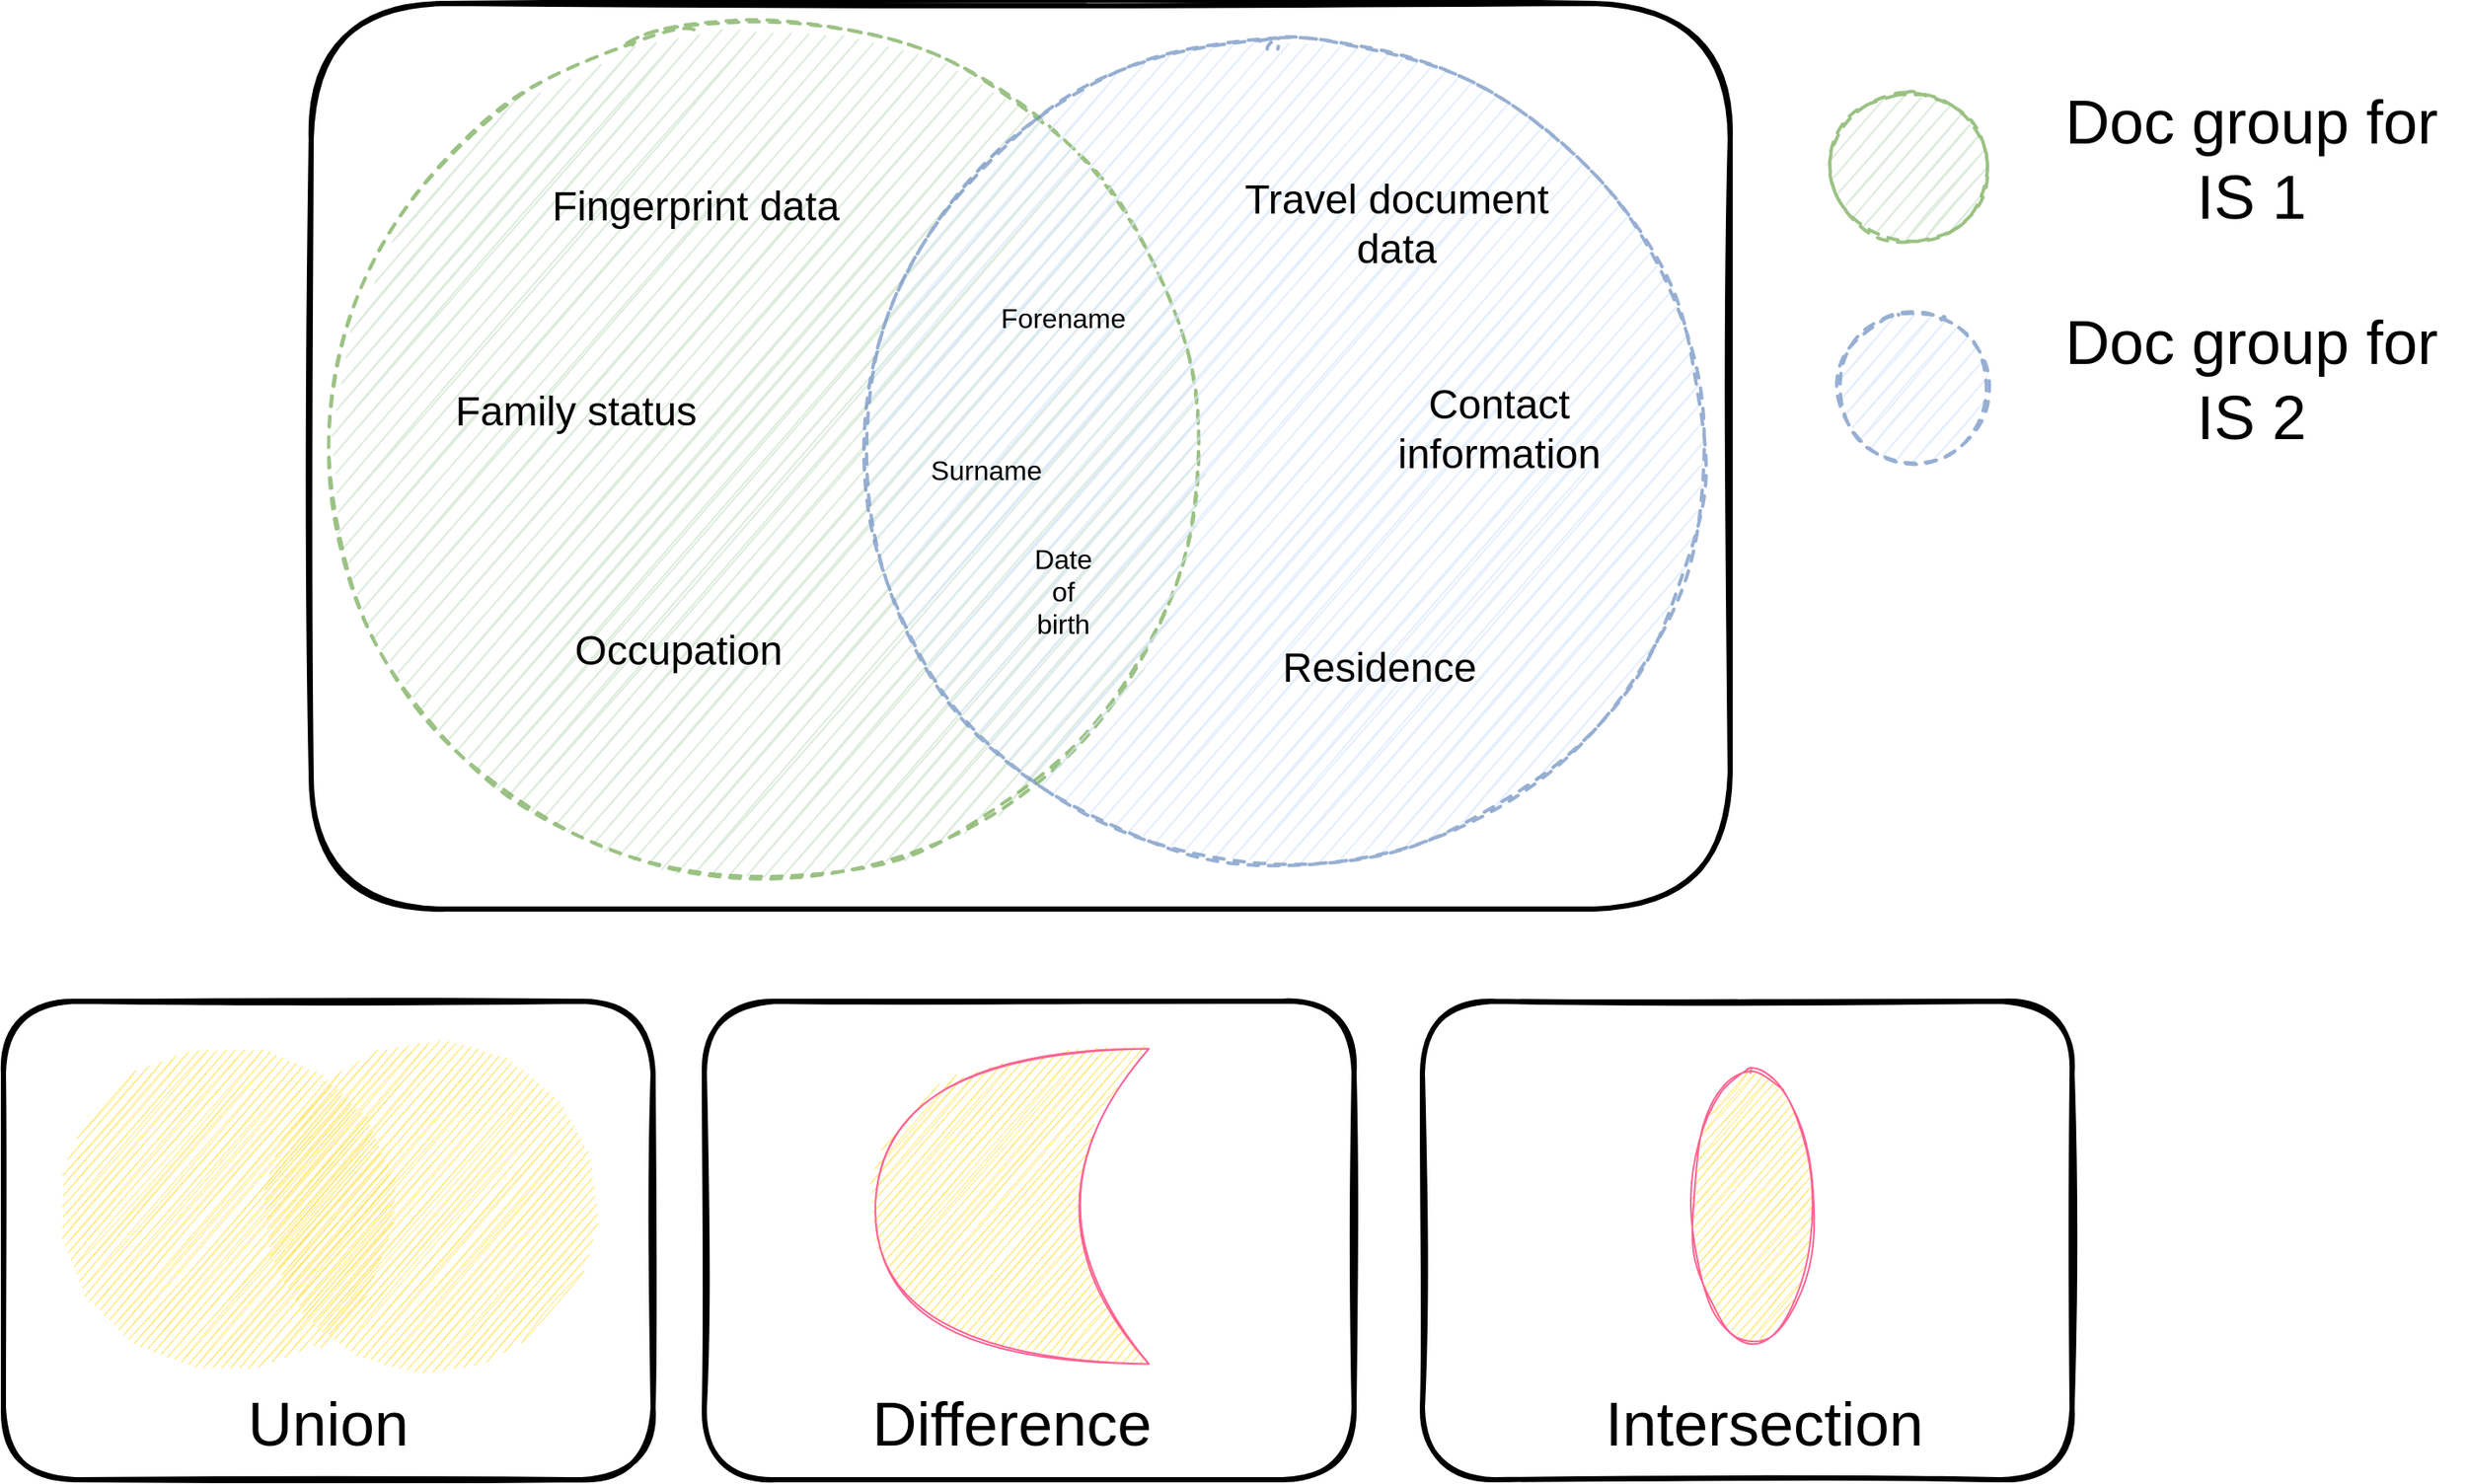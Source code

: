 <mxfile version="14.1.8" type="device"><diagram id="3228e29e-7158-1315-38df-8450db1d8a1d" name="Page-1"><mxGraphModel dx="1864" dy="1316" grid="1" gridSize="10" guides="1" tooltips="1" connect="1" arrows="1" fold="1" page="0" pageScale="1" pageWidth="1169" pageHeight="827" math="0" shadow="0"><root><mxCell id="0"/><mxCell id="1" parent="0"/><mxCell id="pJNdOVW56CGBnsEbcG_9-21560" value="" style="rounded=1;whiteSpace=wrap;html=1;fontFamily=Helvetica;shadow=0;sketch=1;fillColor=none;strokeWidth=3;fontStyle=0" parent="1" vertex="1"><mxGeometry x="940" y="613" width="380" height="280" as="geometry"/></mxCell><mxCell id="pJNdOVW56CGBnsEbcG_9-21559" value="" style="rounded=1;whiteSpace=wrap;html=1;fontFamily=Helvetica;shadow=0;sketch=1;fillColor=none;strokeWidth=3;fontStyle=0" parent="1" vertex="1"><mxGeometry x="520" y="613" width="380" height="280" as="geometry"/></mxCell><mxCell id="pJNdOVW56CGBnsEbcG_9-21558" value="" style="rounded=1;whiteSpace=wrap;html=1;fontFamily=Helvetica;shadow=0;sketch=1;fillColor=none;strokeWidth=3;fontStyle=0" parent="1" vertex="1"><mxGeometry x="110" y="613" width="380" height="280" as="geometry"/></mxCell><mxCell id="pJNdOVW56CGBnsEbcG_9-21551" value="" style="ellipse;html=1;fillColor=#FFE45E;strokeColor=none;fontFamily=Helvetica;shadow=0;sketch=1;strokeWidth=1;fillStyle=hachure;fontStyle=0" parent="1" vertex="1"><mxGeometry x="140" y="633" width="200" height="200" as="geometry"/></mxCell><mxCell id="pJNdOVW56CGBnsEbcG_9-21553" value="" style="ellipse;html=1;fillColor=#FFE45E;strokeColor=none;fontFamily=Helvetica;shadow=0;sketch=1;strokeWidth=1;fillStyle=hachure;fontStyle=0" parent="1" vertex="1"><mxGeometry x="260" y="633" width="200" height="200" as="geometry"/></mxCell><mxCell id="pJNdOVW56CGBnsEbcG_9-21556" value="" style="ellipse;whiteSpace=wrap;html=1;strokeColor=#FF6392;fillColor=#FFE45E;fontFamily=Helvetica;shadow=0;sketch=1;strokeWidth=1;fillStyle=hachure;fontStyle=0" parent="1" vertex="1"><mxGeometry x="1097" y="653" width="72.25" height="160" as="geometry"/></mxCell><mxCell id="pJNdOVW56CGBnsEbcG_9-21561" value="Union" style="text;html=1;strokeColor=none;fillColor=none;align=center;verticalAlign=middle;whiteSpace=wrap;rounded=0;horizontal=1;fontSize=36;fontFamily=Helvetica;shadow=0;sketch=1;fontStyle=0" parent="1" vertex="1"><mxGeometry x="280" y="850" width="40" height="20" as="geometry"/></mxCell><mxCell id="pJNdOVW56CGBnsEbcG_9-21562" value="Difference" style="text;html=1;strokeColor=none;fillColor=none;align=center;verticalAlign=middle;whiteSpace=wrap;rounded=0;horizontal=1;fontSize=36;fontFamily=Helvetica;shadow=0;sketch=1;fontStyle=0" parent="1" vertex="1"><mxGeometry x="680" y="850" width="40" height="20" as="geometry"/></mxCell><mxCell id="pJNdOVW56CGBnsEbcG_9-21563" value="Intersection" style="text;html=1;strokeColor=none;fillColor=none;align=center;verticalAlign=middle;whiteSpace=wrap;rounded=0;horizontal=1;fontSize=36;fontFamily=Helvetica;shadow=0;sketch=1;fontStyle=0" parent="1" vertex="1"><mxGeometry x="1119.5" y="850" width="40" height="20" as="geometry"/></mxCell><mxCell id="pJNdOVW56CGBnsEbcG_9-21564" value="" style="shape=xor;whiteSpace=wrap;html=1;strokeColor=#FF6392;fontSize=12;direction=west;fillColor=#FFE45E;shadow=0;sketch=1;fontFamily=Helvetica;strokeWidth=1;fillStyle=hachure;fontStyle=0" parent="1" vertex="1"><mxGeometry x="620" y="640.75" width="160" height="184.5" as="geometry"/></mxCell><mxCell id="pJNdOVW56CGBnsEbcG_9-21557" value="" style="rounded=1;fontFamily=Helvetica;labelBackgroundColor=none;labelBorderColor=none;fontStyle=0;verticalAlign=middle;align=center;whiteSpace=wrap;html=1;glass=0;comic=0;shadow=0;gradientDirection=north;perimeterSpacing=0;sketch=1;fillColor=none;strokeWidth=3;" parent="1" vertex="1"><mxGeometry x="290" y="29" width="830" height="530" as="geometry"/></mxCell><mxCell id="21532" value="" style="ellipse;fontFamily=Helvetica;fillColor=#d5e8d4;strokeColor=#82b366;labelBackgroundColor=none;labelBorderColor=none;fontStyle=0;verticalAlign=middle;align=center;whiteSpace=wrap;html=1;shadow=0;opacity=80;dashed=1;sketch=1;strokeWidth=2;fillStyle=hachure;" parent="1" vertex="1"><mxGeometry x="300" y="50" width="510" height="480" as="geometry"/></mxCell><mxCell id="21534" value="Fingerprint data" style="text;fontSize=24;align=center;verticalAlign=middle;fontFamily=Helvetica;labelBackgroundColor=none;labelBorderColor=none;fontStyle=0;whiteSpace=wrap;html=1;shadow=0;sketch=1;" parent="1" vertex="1"><mxGeometry x="419.5" y="113" width="190" height="70" as="geometry"/></mxCell><mxCell id="pJNdOVW56CGBnsEbcG_9-21540" value="Family status" style="text;fontSize=24;align=center;verticalAlign=middle;fontFamily=Helvetica;labelBackgroundColor=none;labelBorderColor=none;fontStyle=0;whiteSpace=wrap;html=1;shadow=0;sketch=1;" parent="1" vertex="1"><mxGeometry x="350" y="233" width="190" height="70" as="geometry"/></mxCell><mxCell id="pJNdOVW56CGBnsEbcG_9-21547" value="Occupation" style="text;fontSize=24;align=center;verticalAlign=middle;fontFamily=Helvetica;labelBackgroundColor=none;labelBorderColor=none;fontStyle=0;whiteSpace=wrap;html=1;shadow=0;sketch=1;" parent="1" vertex="1"><mxGeometry x="410" y="373" width="190" height="70" as="geometry"/></mxCell><mxCell id="pJNdOVW56CGBnsEbcG_9-21552" value="" style="ellipse;fontFamily=Helvetica;labelBackgroundColor=none;labelBorderColor=none;fontStyle=0;verticalAlign=middle;align=center;whiteSpace=wrap;html=1;fillColor=#dae8fc;strokeColor=#6c8ebf;shadow=0;opacity=70;dashed=1;sketch=1;strokeWidth=2;fillStyle=hachure;" parent="1" vertex="1"><mxGeometry x="609.5" y="41.5" width="500" height="500" as="geometry"/></mxCell><mxCell id="21535" value="Travel document data" style="text;fontSize=24;align=center;verticalAlign=middle;fontFamily=Helvetica;labelBackgroundColor=none;labelBorderColor=none;fontStyle=0;whiteSpace=wrap;html=1;shadow=0;sketch=1;" parent="1" vertex="1"><mxGeometry x="830" y="123" width="190" height="70" as="geometry"/></mxCell><mxCell id="21537" value="Forename" style="text;align=center;fontSize=16;fontFamily=Helvetica;labelBackgroundColor=none;labelBorderColor=none;fontStyle=0;verticalAlign=middle;whiteSpace=wrap;html=1;shadow=0;sketch=1;" parent="1" vertex="1"><mxGeometry x="710" y="193" width="40" height="40" as="geometry"/></mxCell><mxCell id="21540" value="Surname" style="text;align=center;fontSize=16;fontFamily=Helvetica;labelBackgroundColor=none;labelBorderColor=none;fontStyle=0;verticalAlign=middle;whiteSpace=wrap;html=1;shadow=0;sketch=1;" parent="1" vertex="1"><mxGeometry x="665" y="281.5" width="40" height="40" as="geometry"/></mxCell><mxCell id="pJNdOVW56CGBnsEbcG_9-21543" value="Date of birth" style="text;align=center;fontSize=16;fontFamily=Helvetica;labelBackgroundColor=none;labelBorderColor=none;fontStyle=0;verticalAlign=middle;whiteSpace=wrap;html=1;shadow=0;sketch=1;" parent="1" vertex="1"><mxGeometry x="710" y="353" width="40" height="40" as="geometry"/></mxCell><mxCell id="pJNdOVW56CGBnsEbcG_9-21545" value="Residence" style="text;fontSize=24;align=center;verticalAlign=middle;fontFamily=Helvetica;labelBackgroundColor=none;labelBorderColor=none;fontStyle=0;whiteSpace=wrap;html=1;shadow=0;sketch=1;" parent="1" vertex="1"><mxGeometry x="820" y="383" width="190" height="70" as="geometry"/></mxCell><mxCell id="pJNdOVW56CGBnsEbcG_9-21548" value="Contact information" style="text;fontSize=24;align=center;verticalAlign=middle;fontFamily=Helvetica;labelBackgroundColor=none;labelBorderColor=none;fontStyle=0;whiteSpace=wrap;html=1;shadow=0;sketch=1;" parent="1" vertex="1"><mxGeometry x="890" y="243" width="190" height="70" as="geometry"/></mxCell><mxCell id="T7gU9vWftlpFgn0lgjF9-21540" value="" style="ellipse;fontFamily=Helvetica;fillColor=#d5e8d4;strokeColor=#82b366;labelBackgroundColor=none;labelBorderColor=none;fontStyle=0;verticalAlign=middle;align=center;whiteSpace=wrap;html=1;shadow=0;opacity=80;dashed=1;sketch=1;strokeWidth=2;fillStyle=hachure;" parent="1" vertex="1"><mxGeometry x="1180" y="80" width="90" height="90" as="geometry"/></mxCell><mxCell id="T7gU9vWftlpFgn0lgjF9-21541" value="" style="ellipse;fontFamily=Helvetica;labelBackgroundColor=none;labelBorderColor=none;fontStyle=0;verticalAlign=middle;align=center;whiteSpace=wrap;html=1;fillColor=#dae8fc;strokeColor=#6c8ebf;shadow=0;opacity=70;dashed=1;sketch=1;strokeWidth=2;fillStyle=hachure;" parent="1" vertex="1"><mxGeometry x="1184.63" y="208.5" width="85.37" height="91.5" as="geometry"/></mxCell><mxCell id="T7gU9vWftlpFgn0lgjF9-21543" value="Doc group for IS 1" style="text;html=1;strokeColor=none;fillColor=none;align=center;verticalAlign=middle;whiteSpace=wrap;rounded=0;horizontal=1;fontSize=36;fontFamily=Helvetica;shadow=0;sketch=1;fontStyle=0" parent="1" vertex="1"><mxGeometry x="1300" y="80" width="250" height="80" as="geometry"/></mxCell><mxCell id="T7gU9vWftlpFgn0lgjF9-21544" value="Doc group for IS 2" style="text;html=1;strokeColor=none;fillColor=none;align=center;verticalAlign=middle;whiteSpace=wrap;rounded=0;horizontal=1;fontSize=36;fontFamily=Helvetica;shadow=0;sketch=1;fontStyle=0" parent="1" vertex="1"><mxGeometry x="1300" y="208.5" width="250" height="80" as="geometry"/></mxCell></root></mxGraphModel></diagram></mxfile>